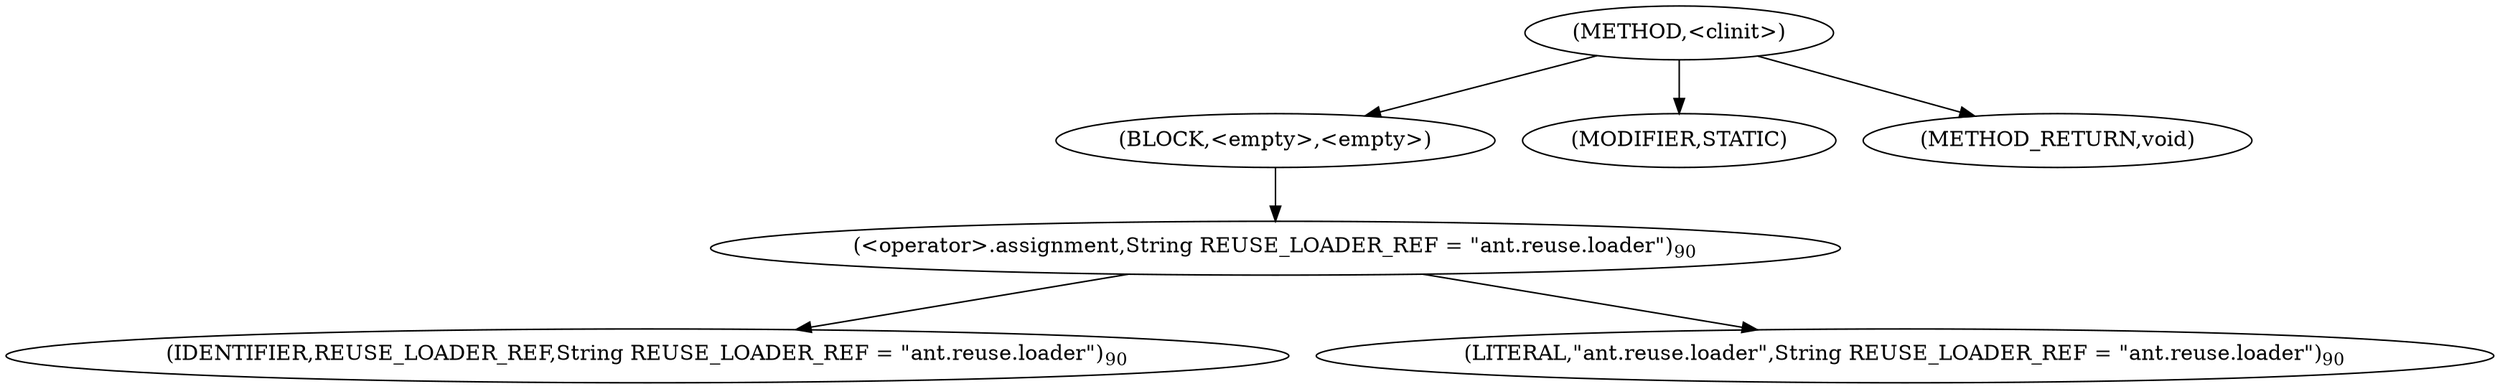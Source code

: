digraph "&lt;clinit&gt;" {  
"714" [label = <(METHOD,&lt;clinit&gt;)> ]
"715" [label = <(BLOCK,&lt;empty&gt;,&lt;empty&gt;)> ]
"716" [label = <(&lt;operator&gt;.assignment,String REUSE_LOADER_REF = &quot;ant.reuse.loader&quot;)<SUB>90</SUB>> ]
"717" [label = <(IDENTIFIER,REUSE_LOADER_REF,String REUSE_LOADER_REF = &quot;ant.reuse.loader&quot;)<SUB>90</SUB>> ]
"718" [label = <(LITERAL,&quot;ant.reuse.loader&quot;,String REUSE_LOADER_REF = &quot;ant.reuse.loader&quot;)<SUB>90</SUB>> ]
"719" [label = <(MODIFIER,STATIC)> ]
"720" [label = <(METHOD_RETURN,void)> ]
  "714" -> "715" 
  "714" -> "719" 
  "714" -> "720" 
  "715" -> "716" 
  "716" -> "717" 
  "716" -> "718" 
}
